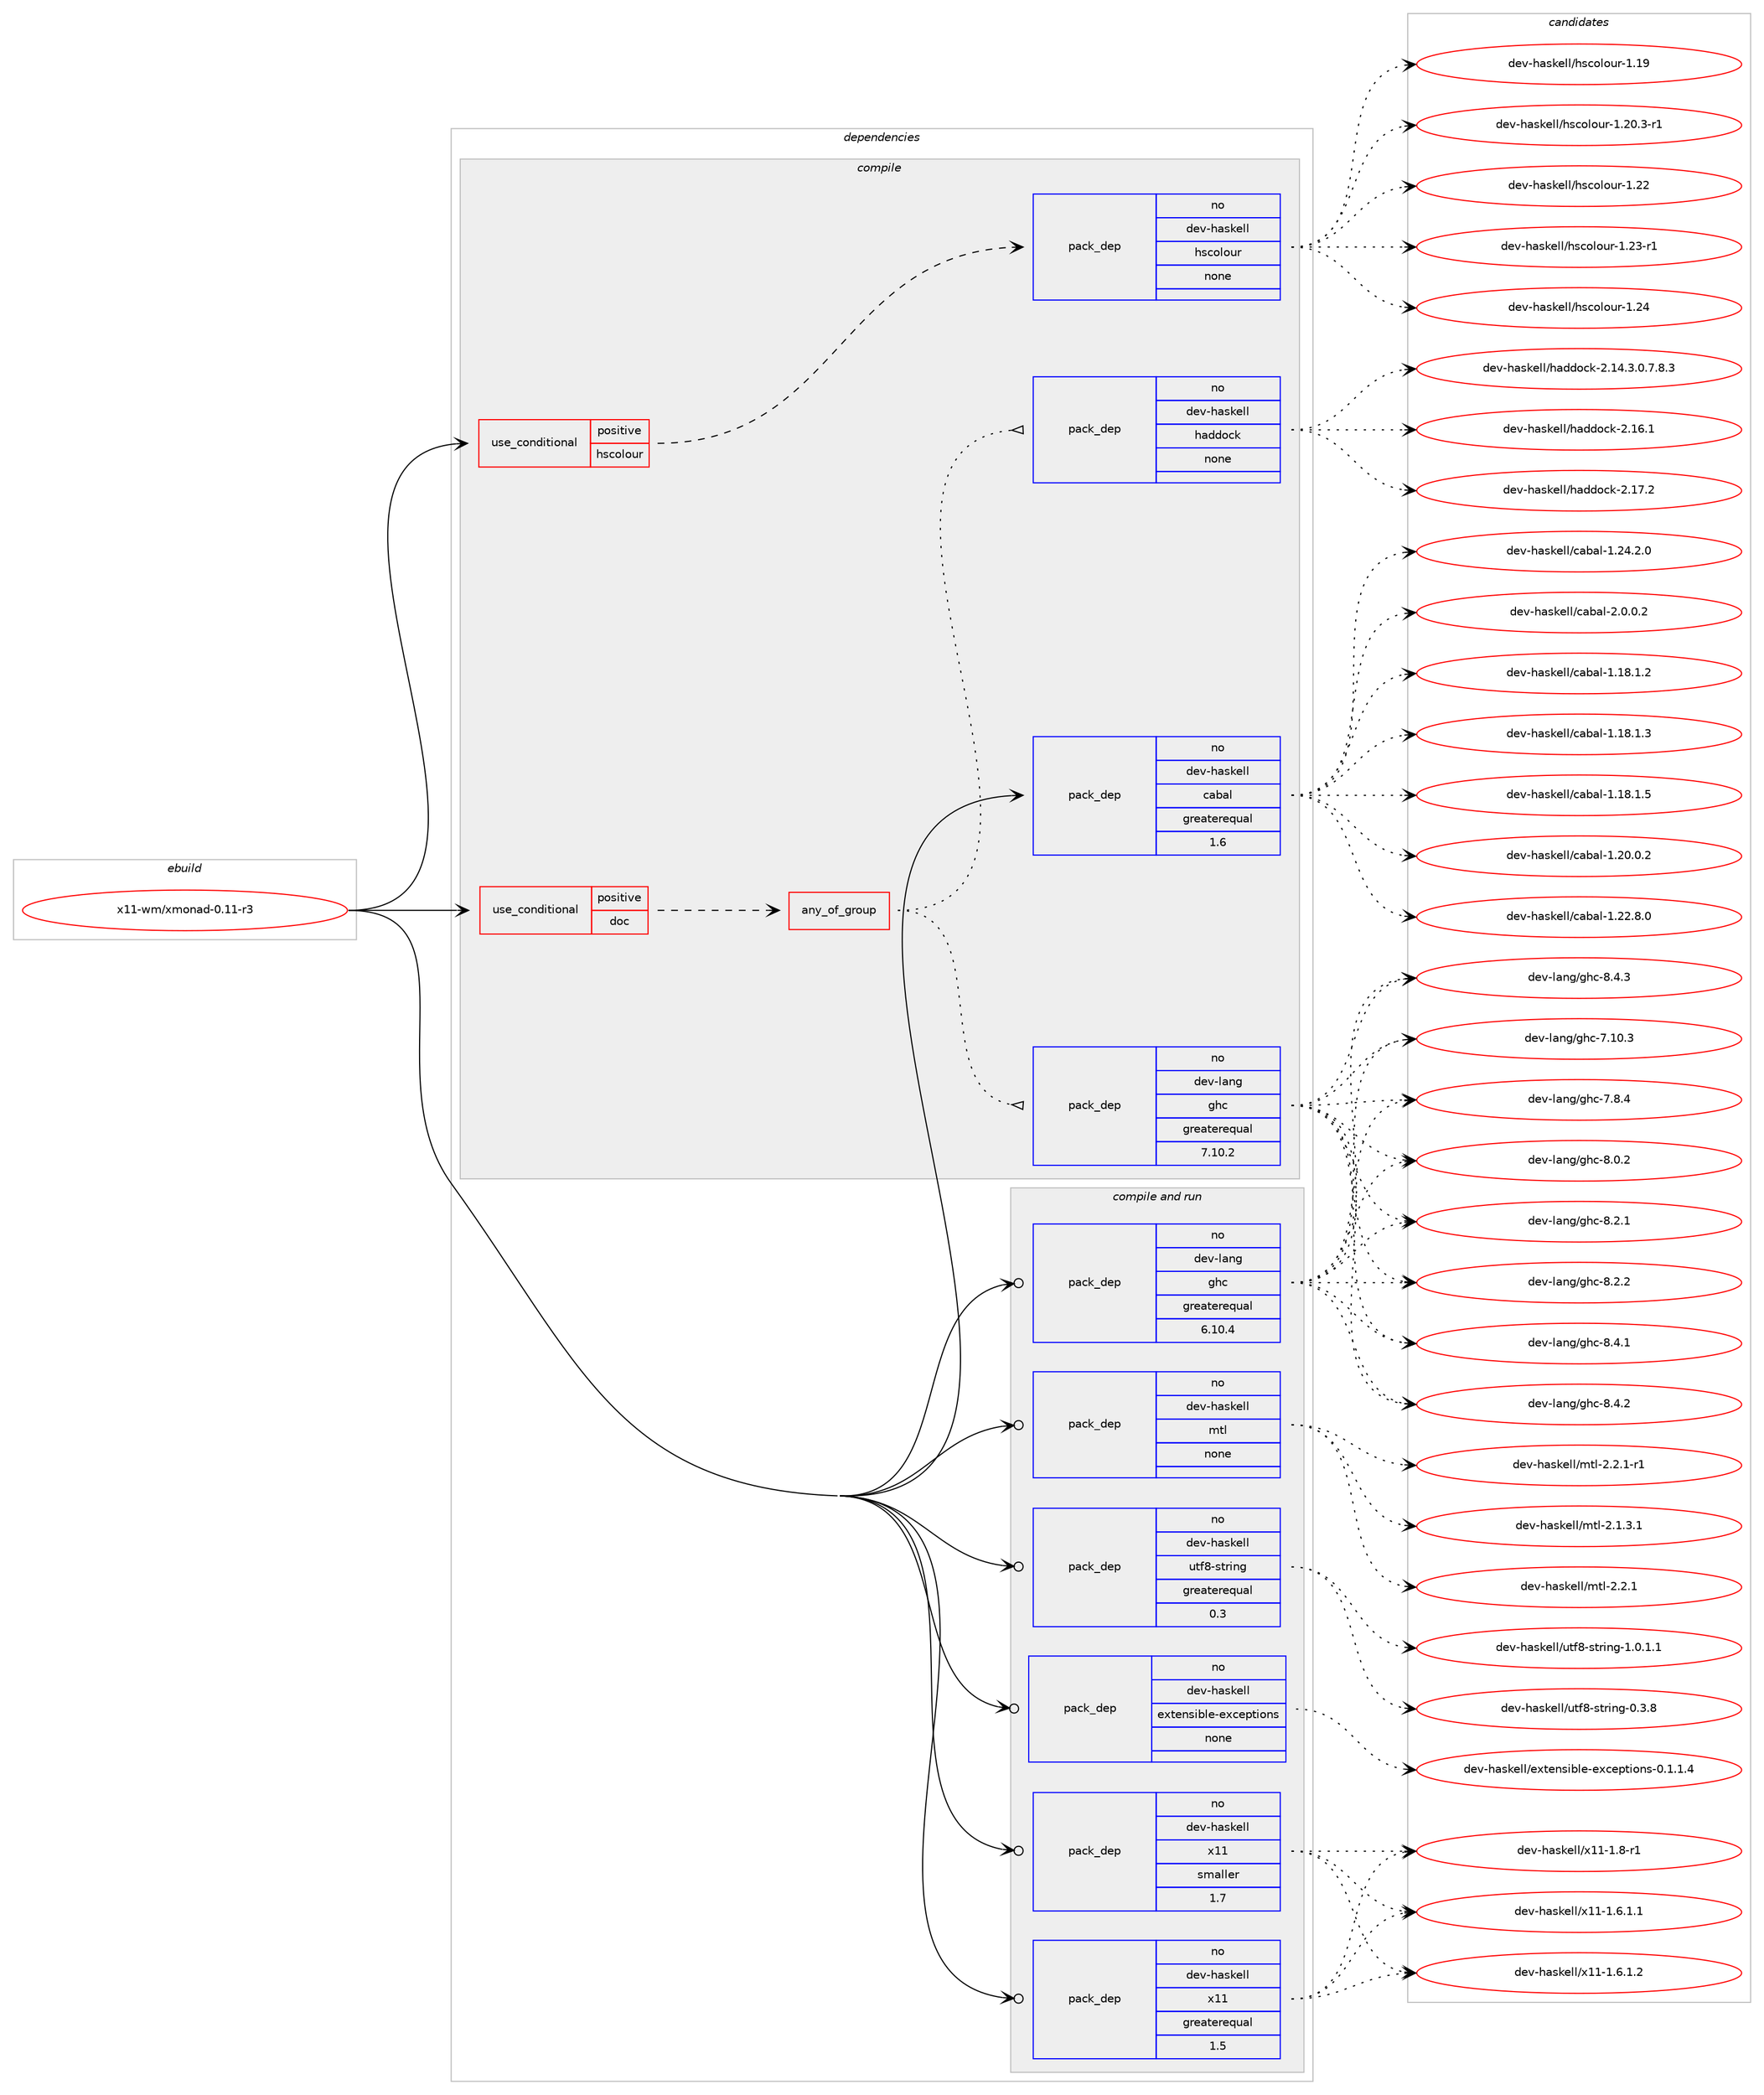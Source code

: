 digraph prolog {

# *************
# Graph options
# *************

newrank=true;
concentrate=true;
compound=true;
graph [rankdir=LR,fontname=Helvetica,fontsize=10,ranksep=1.5];#, ranksep=2.5, nodesep=0.2];
edge  [arrowhead=vee];
node  [fontname=Helvetica,fontsize=10];

# **********
# The ebuild
# **********

subgraph cluster_leftcol {
color=gray;
rank=same;
label=<<i>ebuild</i>>;
id [label="x11-wm/xmonad-0.11-r3", color=red, width=4, href="../x11-wm/xmonad-0.11-r3.svg"];
}

# ****************
# The dependencies
# ****************

subgraph cluster_midcol {
color=gray;
label=<<i>dependencies</i>>;
subgraph cluster_compile {
fillcolor="#eeeeee";
style=filled;
label=<<i>compile</i>>;
subgraph cond1312 {
dependency7958 [label=<<TABLE BORDER="0" CELLBORDER="1" CELLSPACING="0" CELLPADDING="4"><TR><TD ROWSPAN="3" CELLPADDING="10">use_conditional</TD></TR><TR><TD>positive</TD></TR><TR><TD>doc</TD></TR></TABLE>>, shape=none, color=red];
subgraph any181 {
dependency7959 [label=<<TABLE BORDER="0" CELLBORDER="1" CELLSPACING="0" CELLPADDING="4"><TR><TD CELLPADDING="10">any_of_group</TD></TR></TABLE>>, shape=none, color=red];subgraph pack6455 {
dependency7960 [label=<<TABLE BORDER="0" CELLBORDER="1" CELLSPACING="0" CELLPADDING="4" WIDTH="220"><TR><TD ROWSPAN="6" CELLPADDING="30">pack_dep</TD></TR><TR><TD WIDTH="110">no</TD></TR><TR><TD>dev-haskell</TD></TR><TR><TD>haddock</TD></TR><TR><TD>none</TD></TR><TR><TD></TD></TR></TABLE>>, shape=none, color=blue];
}
dependency7959:e -> dependency7960:w [weight=20,style="dotted",arrowhead="oinv"];
subgraph pack6456 {
dependency7961 [label=<<TABLE BORDER="0" CELLBORDER="1" CELLSPACING="0" CELLPADDING="4" WIDTH="220"><TR><TD ROWSPAN="6" CELLPADDING="30">pack_dep</TD></TR><TR><TD WIDTH="110">no</TD></TR><TR><TD>dev-lang</TD></TR><TR><TD>ghc</TD></TR><TR><TD>greaterequal</TD></TR><TR><TD>7.10.2</TD></TR></TABLE>>, shape=none, color=blue];
}
dependency7959:e -> dependency7961:w [weight=20,style="dotted",arrowhead="oinv"];
}
dependency7958:e -> dependency7959:w [weight=20,style="dashed",arrowhead="vee"];
}
id:e -> dependency7958:w [weight=20,style="solid",arrowhead="vee"];
subgraph cond1313 {
dependency7962 [label=<<TABLE BORDER="0" CELLBORDER="1" CELLSPACING="0" CELLPADDING="4"><TR><TD ROWSPAN="3" CELLPADDING="10">use_conditional</TD></TR><TR><TD>positive</TD></TR><TR><TD>hscolour</TD></TR></TABLE>>, shape=none, color=red];
subgraph pack6457 {
dependency7963 [label=<<TABLE BORDER="0" CELLBORDER="1" CELLSPACING="0" CELLPADDING="4" WIDTH="220"><TR><TD ROWSPAN="6" CELLPADDING="30">pack_dep</TD></TR><TR><TD WIDTH="110">no</TD></TR><TR><TD>dev-haskell</TD></TR><TR><TD>hscolour</TD></TR><TR><TD>none</TD></TR><TR><TD></TD></TR></TABLE>>, shape=none, color=blue];
}
dependency7962:e -> dependency7963:w [weight=20,style="dashed",arrowhead="vee"];
}
id:e -> dependency7962:w [weight=20,style="solid",arrowhead="vee"];
subgraph pack6458 {
dependency7964 [label=<<TABLE BORDER="0" CELLBORDER="1" CELLSPACING="0" CELLPADDING="4" WIDTH="220"><TR><TD ROWSPAN="6" CELLPADDING="30">pack_dep</TD></TR><TR><TD WIDTH="110">no</TD></TR><TR><TD>dev-haskell</TD></TR><TR><TD>cabal</TD></TR><TR><TD>greaterequal</TD></TR><TR><TD>1.6</TD></TR></TABLE>>, shape=none, color=blue];
}
id:e -> dependency7964:w [weight=20,style="solid",arrowhead="vee"];
}
subgraph cluster_compileandrun {
fillcolor="#eeeeee";
style=filled;
label=<<i>compile and run</i>>;
subgraph pack6459 {
dependency7965 [label=<<TABLE BORDER="0" CELLBORDER="1" CELLSPACING="0" CELLPADDING="4" WIDTH="220"><TR><TD ROWSPAN="6" CELLPADDING="30">pack_dep</TD></TR><TR><TD WIDTH="110">no</TD></TR><TR><TD>dev-haskell</TD></TR><TR><TD>extensible-exceptions</TD></TR><TR><TD>none</TD></TR><TR><TD></TD></TR></TABLE>>, shape=none, color=blue];
}
id:e -> dependency7965:w [weight=20,style="solid",arrowhead="odotvee"];
subgraph pack6460 {
dependency7966 [label=<<TABLE BORDER="0" CELLBORDER="1" CELLSPACING="0" CELLPADDING="4" WIDTH="220"><TR><TD ROWSPAN="6" CELLPADDING="30">pack_dep</TD></TR><TR><TD WIDTH="110">no</TD></TR><TR><TD>dev-haskell</TD></TR><TR><TD>mtl</TD></TR><TR><TD>none</TD></TR><TR><TD></TD></TR></TABLE>>, shape=none, color=blue];
}
id:e -> dependency7966:w [weight=20,style="solid",arrowhead="odotvee"];
subgraph pack6461 {
dependency7967 [label=<<TABLE BORDER="0" CELLBORDER="1" CELLSPACING="0" CELLPADDING="4" WIDTH="220"><TR><TD ROWSPAN="6" CELLPADDING="30">pack_dep</TD></TR><TR><TD WIDTH="110">no</TD></TR><TR><TD>dev-haskell</TD></TR><TR><TD>utf8-string</TD></TR><TR><TD>greaterequal</TD></TR><TR><TD>0.3</TD></TR></TABLE>>, shape=none, color=blue];
}
id:e -> dependency7967:w [weight=20,style="solid",arrowhead="odotvee"];
subgraph pack6462 {
dependency7968 [label=<<TABLE BORDER="0" CELLBORDER="1" CELLSPACING="0" CELLPADDING="4" WIDTH="220"><TR><TD ROWSPAN="6" CELLPADDING="30">pack_dep</TD></TR><TR><TD WIDTH="110">no</TD></TR><TR><TD>dev-haskell</TD></TR><TR><TD>x11</TD></TR><TR><TD>greaterequal</TD></TR><TR><TD>1.5</TD></TR></TABLE>>, shape=none, color=blue];
}
id:e -> dependency7968:w [weight=20,style="solid",arrowhead="odotvee"];
subgraph pack6463 {
dependency7969 [label=<<TABLE BORDER="0" CELLBORDER="1" CELLSPACING="0" CELLPADDING="4" WIDTH="220"><TR><TD ROWSPAN="6" CELLPADDING="30">pack_dep</TD></TR><TR><TD WIDTH="110">no</TD></TR><TR><TD>dev-haskell</TD></TR><TR><TD>x11</TD></TR><TR><TD>smaller</TD></TR><TR><TD>1.7</TD></TR></TABLE>>, shape=none, color=blue];
}
id:e -> dependency7969:w [weight=20,style="solid",arrowhead="odotvee"];
subgraph pack6464 {
dependency7970 [label=<<TABLE BORDER="0" CELLBORDER="1" CELLSPACING="0" CELLPADDING="4" WIDTH="220"><TR><TD ROWSPAN="6" CELLPADDING="30">pack_dep</TD></TR><TR><TD WIDTH="110">no</TD></TR><TR><TD>dev-lang</TD></TR><TR><TD>ghc</TD></TR><TR><TD>greaterequal</TD></TR><TR><TD>6.10.4</TD></TR></TABLE>>, shape=none, color=blue];
}
id:e -> dependency7970:w [weight=20,style="solid",arrowhead="odotvee"];
}
subgraph cluster_run {
fillcolor="#eeeeee";
style=filled;
label=<<i>run</i>>;
}
}

# **************
# The candidates
# **************

subgraph cluster_choices {
rank=same;
color=gray;
label=<<i>candidates</i>>;

subgraph choice6455 {
color=black;
nodesep=1;
choice1001011184510497115107101108108471049710010011199107455046495246514648465546564651 [label="dev-haskell/haddock-2.14.3.0.7.8.3", color=red, width=4,href="../dev-haskell/haddock-2.14.3.0.7.8.3.svg"];
choice100101118451049711510710110810847104971001001119910745504649544649 [label="dev-haskell/haddock-2.16.1", color=red, width=4,href="../dev-haskell/haddock-2.16.1.svg"];
choice100101118451049711510710110810847104971001001119910745504649554650 [label="dev-haskell/haddock-2.17.2", color=red, width=4,href="../dev-haskell/haddock-2.17.2.svg"];
dependency7960:e -> choice1001011184510497115107101108108471049710010011199107455046495246514648465546564651:w [style=dotted,weight="100"];
dependency7960:e -> choice100101118451049711510710110810847104971001001119910745504649544649:w [style=dotted,weight="100"];
dependency7960:e -> choice100101118451049711510710110810847104971001001119910745504649554650:w [style=dotted,weight="100"];
}
subgraph choice6456 {
color=black;
nodesep=1;
choice1001011184510897110103471031049945554649484651 [label="dev-lang/ghc-7.10.3", color=red, width=4,href="../dev-lang/ghc-7.10.3.svg"];
choice10010111845108971101034710310499455546564652 [label="dev-lang/ghc-7.8.4", color=red, width=4,href="../dev-lang/ghc-7.8.4.svg"];
choice10010111845108971101034710310499455646484650 [label="dev-lang/ghc-8.0.2", color=red, width=4,href="../dev-lang/ghc-8.0.2.svg"];
choice10010111845108971101034710310499455646504649 [label="dev-lang/ghc-8.2.1", color=red, width=4,href="../dev-lang/ghc-8.2.1.svg"];
choice10010111845108971101034710310499455646504650 [label="dev-lang/ghc-8.2.2", color=red, width=4,href="../dev-lang/ghc-8.2.2.svg"];
choice10010111845108971101034710310499455646524649 [label="dev-lang/ghc-8.4.1", color=red, width=4,href="../dev-lang/ghc-8.4.1.svg"];
choice10010111845108971101034710310499455646524650 [label="dev-lang/ghc-8.4.2", color=red, width=4,href="../dev-lang/ghc-8.4.2.svg"];
choice10010111845108971101034710310499455646524651 [label="dev-lang/ghc-8.4.3", color=red, width=4,href="../dev-lang/ghc-8.4.3.svg"];
dependency7961:e -> choice1001011184510897110103471031049945554649484651:w [style=dotted,weight="100"];
dependency7961:e -> choice10010111845108971101034710310499455546564652:w [style=dotted,weight="100"];
dependency7961:e -> choice10010111845108971101034710310499455646484650:w [style=dotted,weight="100"];
dependency7961:e -> choice10010111845108971101034710310499455646504649:w [style=dotted,weight="100"];
dependency7961:e -> choice10010111845108971101034710310499455646504650:w [style=dotted,weight="100"];
dependency7961:e -> choice10010111845108971101034710310499455646524649:w [style=dotted,weight="100"];
dependency7961:e -> choice10010111845108971101034710310499455646524650:w [style=dotted,weight="100"];
dependency7961:e -> choice10010111845108971101034710310499455646524651:w [style=dotted,weight="100"];
}
subgraph choice6457 {
color=black;
nodesep=1;
choice100101118451049711510710110810847104115991111081111171144549464957 [label="dev-haskell/hscolour-1.19", color=red, width=4,href="../dev-haskell/hscolour-1.19.svg"];
choice10010111845104971151071011081084710411599111108111117114454946504846514511449 [label="dev-haskell/hscolour-1.20.3-r1", color=red, width=4,href="../dev-haskell/hscolour-1.20.3-r1.svg"];
choice100101118451049711510710110810847104115991111081111171144549465050 [label="dev-haskell/hscolour-1.22", color=red, width=4,href="../dev-haskell/hscolour-1.22.svg"];
choice1001011184510497115107101108108471041159911110811111711445494650514511449 [label="dev-haskell/hscolour-1.23-r1", color=red, width=4,href="../dev-haskell/hscolour-1.23-r1.svg"];
choice100101118451049711510710110810847104115991111081111171144549465052 [label="dev-haskell/hscolour-1.24", color=red, width=4,href="../dev-haskell/hscolour-1.24.svg"];
dependency7963:e -> choice100101118451049711510710110810847104115991111081111171144549464957:w [style=dotted,weight="100"];
dependency7963:e -> choice10010111845104971151071011081084710411599111108111117114454946504846514511449:w [style=dotted,weight="100"];
dependency7963:e -> choice100101118451049711510710110810847104115991111081111171144549465050:w [style=dotted,weight="100"];
dependency7963:e -> choice1001011184510497115107101108108471041159911110811111711445494650514511449:w [style=dotted,weight="100"];
dependency7963:e -> choice100101118451049711510710110810847104115991111081111171144549465052:w [style=dotted,weight="100"];
}
subgraph choice6458 {
color=black;
nodesep=1;
choice10010111845104971151071011081084799979897108454946495646494650 [label="dev-haskell/cabal-1.18.1.2", color=red, width=4,href="../dev-haskell/cabal-1.18.1.2.svg"];
choice10010111845104971151071011081084799979897108454946495646494651 [label="dev-haskell/cabal-1.18.1.3", color=red, width=4,href="../dev-haskell/cabal-1.18.1.3.svg"];
choice10010111845104971151071011081084799979897108454946495646494653 [label="dev-haskell/cabal-1.18.1.5", color=red, width=4,href="../dev-haskell/cabal-1.18.1.5.svg"];
choice10010111845104971151071011081084799979897108454946504846484650 [label="dev-haskell/cabal-1.20.0.2", color=red, width=4,href="../dev-haskell/cabal-1.20.0.2.svg"];
choice10010111845104971151071011081084799979897108454946505046564648 [label="dev-haskell/cabal-1.22.8.0", color=red, width=4,href="../dev-haskell/cabal-1.22.8.0.svg"];
choice10010111845104971151071011081084799979897108454946505246504648 [label="dev-haskell/cabal-1.24.2.0", color=red, width=4,href="../dev-haskell/cabal-1.24.2.0.svg"];
choice100101118451049711510710110810847999798971084550464846484650 [label="dev-haskell/cabal-2.0.0.2", color=red, width=4,href="../dev-haskell/cabal-2.0.0.2.svg"];
dependency7964:e -> choice10010111845104971151071011081084799979897108454946495646494650:w [style=dotted,weight="100"];
dependency7964:e -> choice10010111845104971151071011081084799979897108454946495646494651:w [style=dotted,weight="100"];
dependency7964:e -> choice10010111845104971151071011081084799979897108454946495646494653:w [style=dotted,weight="100"];
dependency7964:e -> choice10010111845104971151071011081084799979897108454946504846484650:w [style=dotted,weight="100"];
dependency7964:e -> choice10010111845104971151071011081084799979897108454946505046564648:w [style=dotted,weight="100"];
dependency7964:e -> choice10010111845104971151071011081084799979897108454946505246504648:w [style=dotted,weight="100"];
dependency7964:e -> choice100101118451049711510710110810847999798971084550464846484650:w [style=dotted,weight="100"];
}
subgraph choice6459 {
color=black;
nodesep=1;
choice1001011184510497115107101108108471011201161011101151059810810145101120991011121161051111101154548464946494652 [label="dev-haskell/extensible-exceptions-0.1.1.4", color=red, width=4,href="../dev-haskell/extensible-exceptions-0.1.1.4.svg"];
dependency7965:e -> choice1001011184510497115107101108108471011201161011101151059810810145101120991011121161051111101154548464946494652:w [style=dotted,weight="100"];
}
subgraph choice6460 {
color=black;
nodesep=1;
choice1001011184510497115107101108108471091161084550464946514649 [label="dev-haskell/mtl-2.1.3.1", color=red, width=4,href="../dev-haskell/mtl-2.1.3.1.svg"];
choice100101118451049711510710110810847109116108455046504649 [label="dev-haskell/mtl-2.2.1", color=red, width=4,href="../dev-haskell/mtl-2.2.1.svg"];
choice1001011184510497115107101108108471091161084550465046494511449 [label="dev-haskell/mtl-2.2.1-r1", color=red, width=4,href="../dev-haskell/mtl-2.2.1-r1.svg"];
dependency7966:e -> choice1001011184510497115107101108108471091161084550464946514649:w [style=dotted,weight="100"];
dependency7966:e -> choice100101118451049711510710110810847109116108455046504649:w [style=dotted,weight="100"];
dependency7966:e -> choice1001011184510497115107101108108471091161084550465046494511449:w [style=dotted,weight="100"];
}
subgraph choice6461 {
color=black;
nodesep=1;
choice1001011184510497115107101108108471171161025645115116114105110103454846514656 [label="dev-haskell/utf8-string-0.3.8", color=red, width=4,href="../dev-haskell/utf8-string-0.3.8.svg"];
choice10010111845104971151071011081084711711610256451151161141051101034549464846494649 [label="dev-haskell/utf8-string-1.0.1.1", color=red, width=4,href="../dev-haskell/utf8-string-1.0.1.1.svg"];
dependency7967:e -> choice1001011184510497115107101108108471171161025645115116114105110103454846514656:w [style=dotted,weight="100"];
dependency7967:e -> choice10010111845104971151071011081084711711610256451151161141051101034549464846494649:w [style=dotted,weight="100"];
}
subgraph choice6462 {
color=black;
nodesep=1;
choice10010111845104971151071011081084712049494549465446494649 [label="dev-haskell/x11-1.6.1.1", color=red, width=4,href="../dev-haskell/x11-1.6.1.1.svg"];
choice10010111845104971151071011081084712049494549465446494650 [label="dev-haskell/x11-1.6.1.2", color=red, width=4,href="../dev-haskell/x11-1.6.1.2.svg"];
choice1001011184510497115107101108108471204949454946564511449 [label="dev-haskell/x11-1.8-r1", color=red, width=4,href="../dev-haskell/x11-1.8-r1.svg"];
dependency7968:e -> choice10010111845104971151071011081084712049494549465446494649:w [style=dotted,weight="100"];
dependency7968:e -> choice10010111845104971151071011081084712049494549465446494650:w [style=dotted,weight="100"];
dependency7968:e -> choice1001011184510497115107101108108471204949454946564511449:w [style=dotted,weight="100"];
}
subgraph choice6463 {
color=black;
nodesep=1;
choice10010111845104971151071011081084712049494549465446494649 [label="dev-haskell/x11-1.6.1.1", color=red, width=4,href="../dev-haskell/x11-1.6.1.1.svg"];
choice10010111845104971151071011081084712049494549465446494650 [label="dev-haskell/x11-1.6.1.2", color=red, width=4,href="../dev-haskell/x11-1.6.1.2.svg"];
choice1001011184510497115107101108108471204949454946564511449 [label="dev-haskell/x11-1.8-r1", color=red, width=4,href="../dev-haskell/x11-1.8-r1.svg"];
dependency7969:e -> choice10010111845104971151071011081084712049494549465446494649:w [style=dotted,weight="100"];
dependency7969:e -> choice10010111845104971151071011081084712049494549465446494650:w [style=dotted,weight="100"];
dependency7969:e -> choice1001011184510497115107101108108471204949454946564511449:w [style=dotted,weight="100"];
}
subgraph choice6464 {
color=black;
nodesep=1;
choice1001011184510897110103471031049945554649484651 [label="dev-lang/ghc-7.10.3", color=red, width=4,href="../dev-lang/ghc-7.10.3.svg"];
choice10010111845108971101034710310499455546564652 [label="dev-lang/ghc-7.8.4", color=red, width=4,href="../dev-lang/ghc-7.8.4.svg"];
choice10010111845108971101034710310499455646484650 [label="dev-lang/ghc-8.0.2", color=red, width=4,href="../dev-lang/ghc-8.0.2.svg"];
choice10010111845108971101034710310499455646504649 [label="dev-lang/ghc-8.2.1", color=red, width=4,href="../dev-lang/ghc-8.2.1.svg"];
choice10010111845108971101034710310499455646504650 [label="dev-lang/ghc-8.2.2", color=red, width=4,href="../dev-lang/ghc-8.2.2.svg"];
choice10010111845108971101034710310499455646524649 [label="dev-lang/ghc-8.4.1", color=red, width=4,href="../dev-lang/ghc-8.4.1.svg"];
choice10010111845108971101034710310499455646524650 [label="dev-lang/ghc-8.4.2", color=red, width=4,href="../dev-lang/ghc-8.4.2.svg"];
choice10010111845108971101034710310499455646524651 [label="dev-lang/ghc-8.4.3", color=red, width=4,href="../dev-lang/ghc-8.4.3.svg"];
dependency7970:e -> choice1001011184510897110103471031049945554649484651:w [style=dotted,weight="100"];
dependency7970:e -> choice10010111845108971101034710310499455546564652:w [style=dotted,weight="100"];
dependency7970:e -> choice10010111845108971101034710310499455646484650:w [style=dotted,weight="100"];
dependency7970:e -> choice10010111845108971101034710310499455646504649:w [style=dotted,weight="100"];
dependency7970:e -> choice10010111845108971101034710310499455646504650:w [style=dotted,weight="100"];
dependency7970:e -> choice10010111845108971101034710310499455646524649:w [style=dotted,weight="100"];
dependency7970:e -> choice10010111845108971101034710310499455646524650:w [style=dotted,weight="100"];
dependency7970:e -> choice10010111845108971101034710310499455646524651:w [style=dotted,weight="100"];
}
}

}
